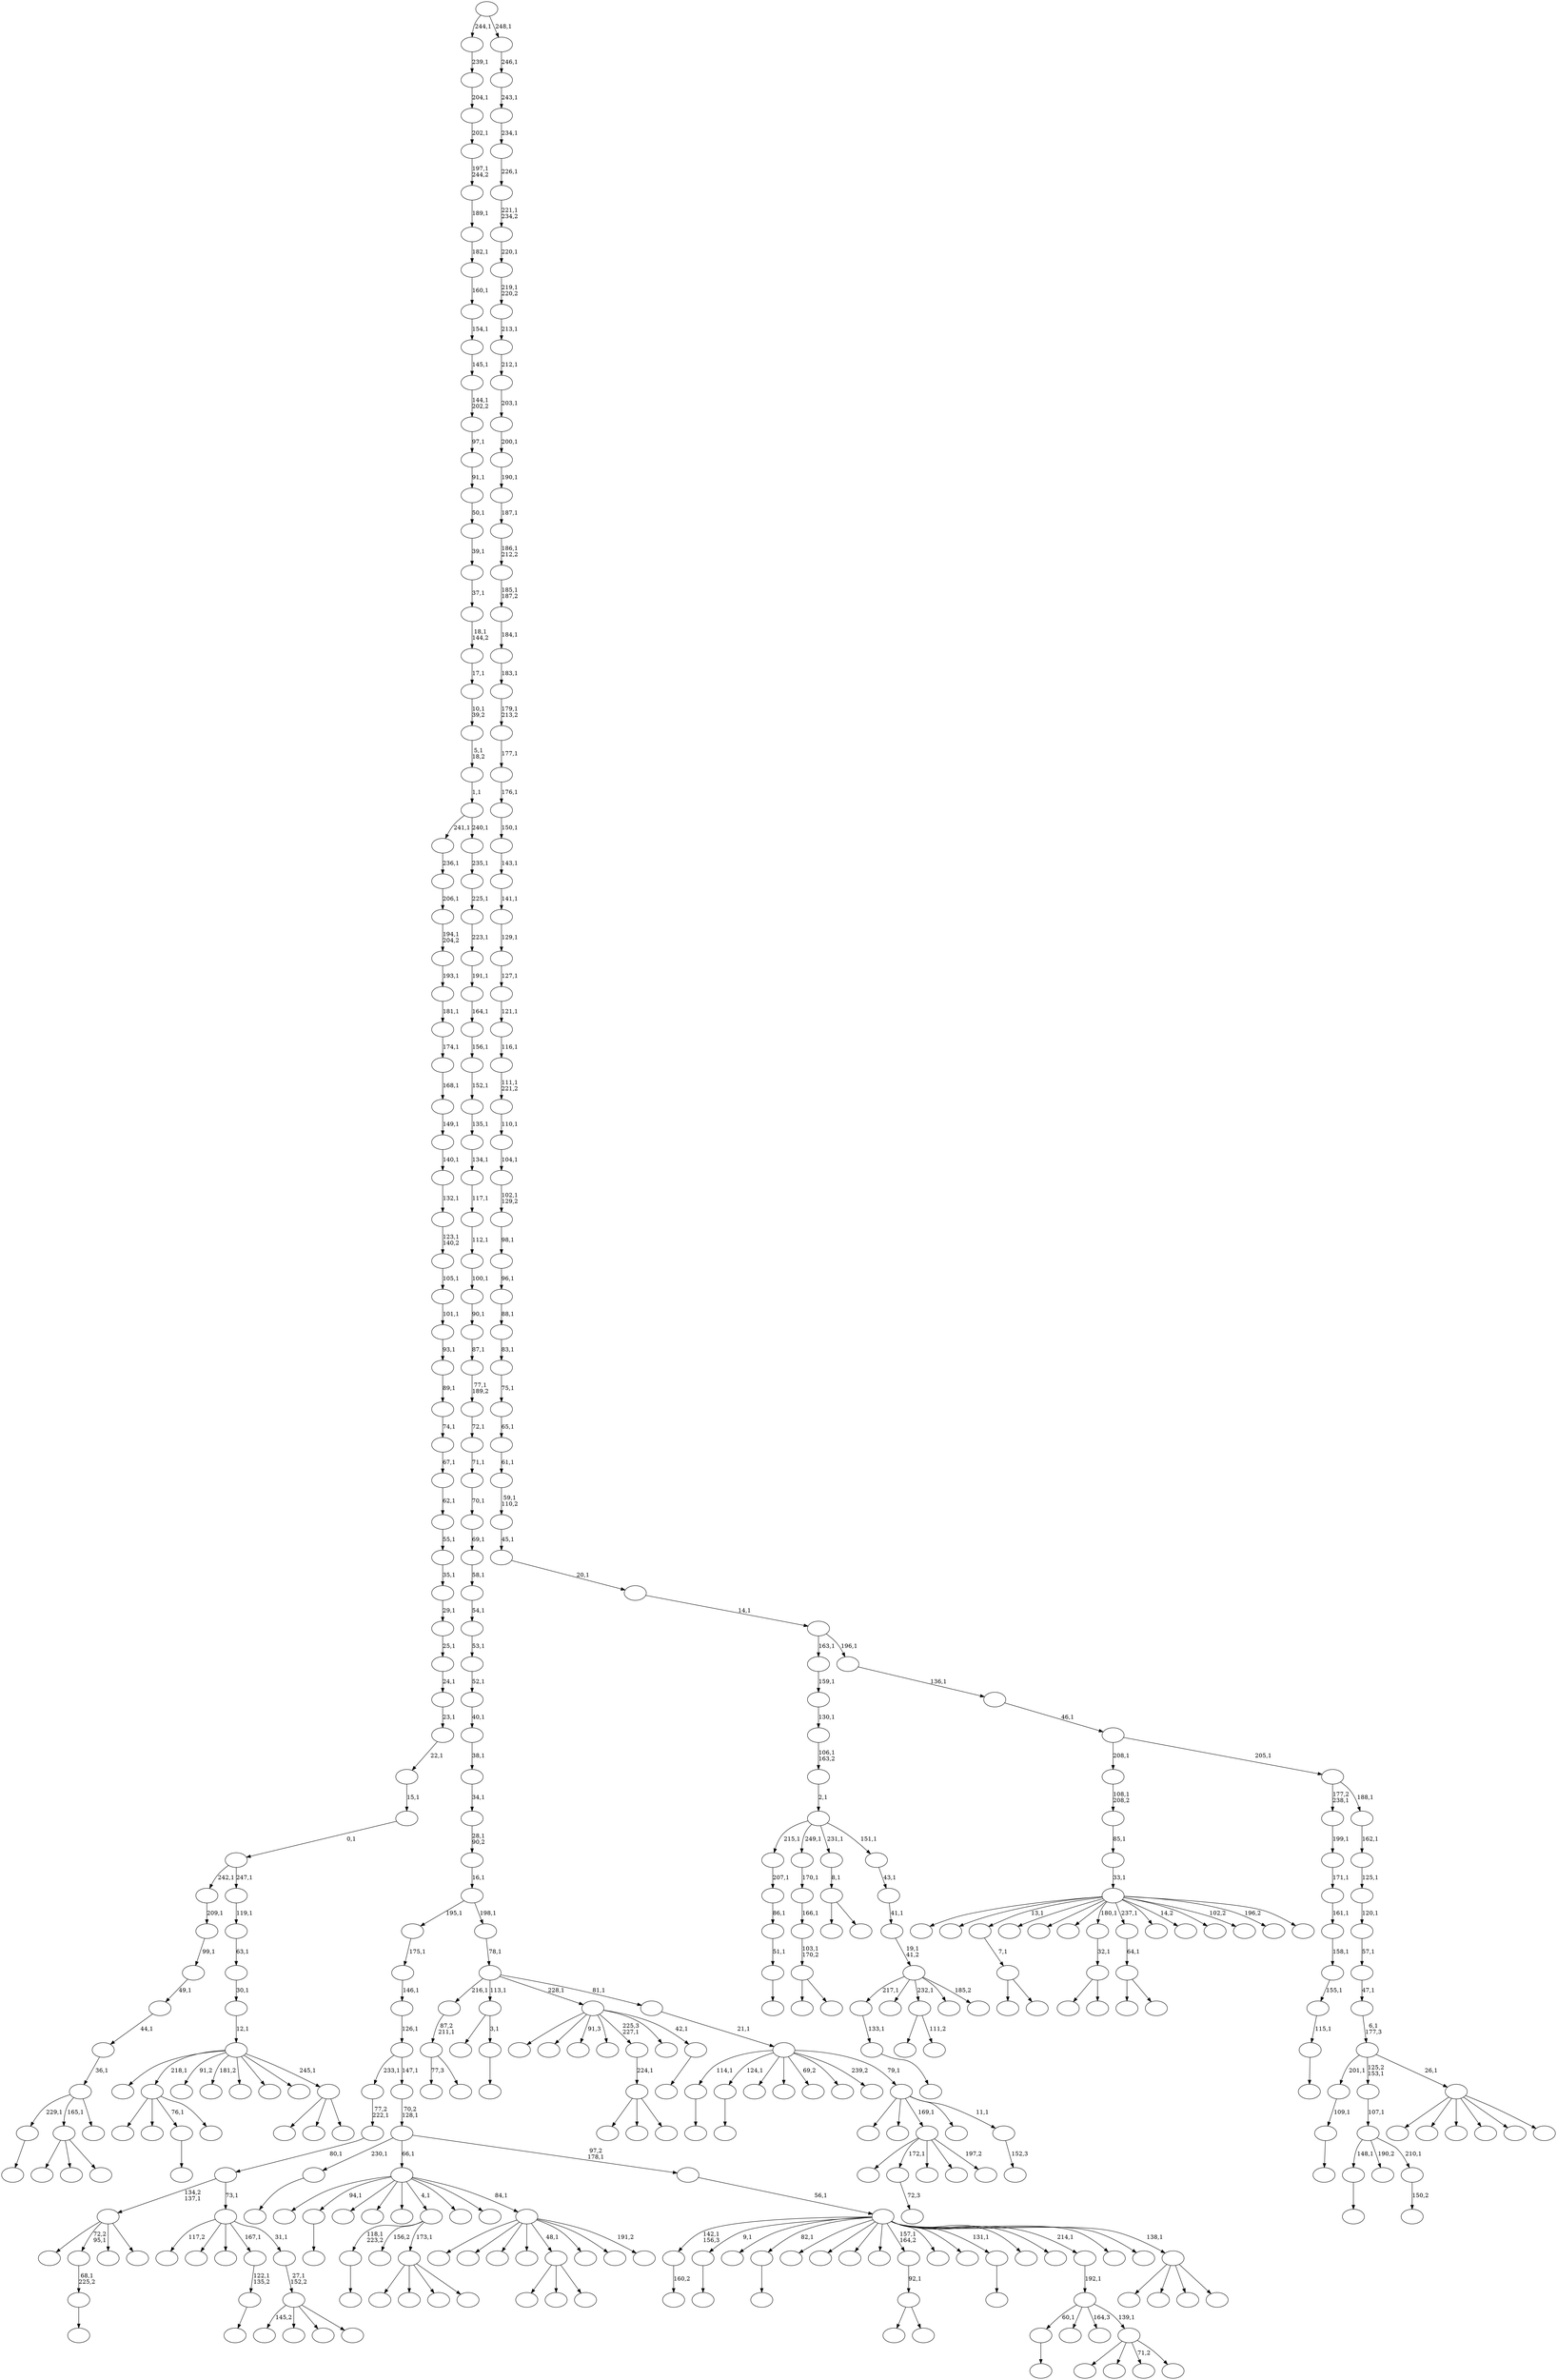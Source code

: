 digraph T {
	400 [label=""]
	399 [label=""]
	398 [label=""]
	397 [label=""]
	396 [label=""]
	395 [label=""]
	394 [label=""]
	393 [label=""]
	392 [label=""]
	391 [label=""]
	390 [label=""]
	389 [label=""]
	388 [label=""]
	387 [label=""]
	386 [label=""]
	385 [label=""]
	384 [label=""]
	383 [label=""]
	382 [label=""]
	381 [label=""]
	380 [label=""]
	379 [label=""]
	378 [label=""]
	377 [label=""]
	376 [label=""]
	375 [label=""]
	374 [label=""]
	373 [label=""]
	372 [label=""]
	371 [label=""]
	370 [label=""]
	369 [label=""]
	368 [label=""]
	367 [label=""]
	366 [label=""]
	365 [label=""]
	364 [label=""]
	363 [label=""]
	362 [label=""]
	361 [label=""]
	360 [label=""]
	359 [label=""]
	358 [label=""]
	357 [label=""]
	356 [label=""]
	355 [label=""]
	354 [label=""]
	353 [label=""]
	352 [label=""]
	351 [label=""]
	350 [label=""]
	349 [label=""]
	348 [label=""]
	347 [label=""]
	346 [label=""]
	345 [label=""]
	344 [label=""]
	343 [label=""]
	342 [label=""]
	341 [label=""]
	340 [label=""]
	339 [label=""]
	338 [label=""]
	337 [label=""]
	336 [label=""]
	335 [label=""]
	334 [label=""]
	333 [label=""]
	332 [label=""]
	331 [label=""]
	330 [label=""]
	329 [label=""]
	328 [label=""]
	327 [label=""]
	326 [label=""]
	325 [label=""]
	324 [label=""]
	323 [label=""]
	322 [label=""]
	321 [label=""]
	320 [label=""]
	319 [label=""]
	318 [label=""]
	317 [label=""]
	316 [label=""]
	315 [label=""]
	314 [label=""]
	313 [label=""]
	312 [label=""]
	311 [label=""]
	310 [label=""]
	309 [label=""]
	308 [label=""]
	307 [label=""]
	306 [label=""]
	305 [label=""]
	304 [label=""]
	303 [label=""]
	302 [label=""]
	301 [label=""]
	300 [label=""]
	299 [label=""]
	298 [label=""]
	297 [label=""]
	296 [label=""]
	295 [label=""]
	294 [label=""]
	293 [label=""]
	292 [label=""]
	291 [label=""]
	290 [label=""]
	289 [label=""]
	288 [label=""]
	287 [label=""]
	286 [label=""]
	285 [label=""]
	284 [label=""]
	283 [label=""]
	282 [label=""]
	281 [label=""]
	280 [label=""]
	279 [label=""]
	278 [label=""]
	277 [label=""]
	276 [label=""]
	275 [label=""]
	274 [label=""]
	273 [label=""]
	272 [label=""]
	271 [label=""]
	270 [label=""]
	269 [label=""]
	268 [label=""]
	267 [label=""]
	266 [label=""]
	265 [label=""]
	264 [label=""]
	263 [label=""]
	262 [label=""]
	261 [label=""]
	260 [label=""]
	259 [label=""]
	258 [label=""]
	257 [label=""]
	256 [label=""]
	255 [label=""]
	254 [label=""]
	253 [label=""]
	252 [label=""]
	251 [label=""]
	250 [label=""]
	249 [label=""]
	248 [label=""]
	247 [label=""]
	246 [label=""]
	245 [label=""]
	244 [label=""]
	243 [label=""]
	242 [label=""]
	241 [label=""]
	240 [label=""]
	239 [label=""]
	238 [label=""]
	237 [label=""]
	236 [label=""]
	235 [label=""]
	234 [label=""]
	233 [label=""]
	232 [label=""]
	231 [label=""]
	230 [label=""]
	229 [label=""]
	228 [label=""]
	227 [label=""]
	226 [label=""]
	225 [label=""]
	224 [label=""]
	223 [label=""]
	222 [label=""]
	221 [label=""]
	220 [label=""]
	219 [label=""]
	218 [label=""]
	217 [label=""]
	216 [label=""]
	215 [label=""]
	214 [label=""]
	213 [label=""]
	212 [label=""]
	211 [label=""]
	210 [label=""]
	209 [label=""]
	208 [label=""]
	207 [label=""]
	206 [label=""]
	205 [label=""]
	204 [label=""]
	203 [label=""]
	202 [label=""]
	201 [label=""]
	200 [label=""]
	199 [label=""]
	198 [label=""]
	197 [label=""]
	196 [label=""]
	195 [label=""]
	194 [label=""]
	193 [label=""]
	192 [label=""]
	191 [label=""]
	190 [label=""]
	189 [label=""]
	188 [label=""]
	187 [label=""]
	186 [label=""]
	185 [label=""]
	184 [label=""]
	183 [label=""]
	182 [label=""]
	181 [label=""]
	180 [label=""]
	179 [label=""]
	178 [label=""]
	177 [label=""]
	176 [label=""]
	175 [label=""]
	174 [label=""]
	173 [label=""]
	172 [label=""]
	171 [label=""]
	170 [label=""]
	169 [label=""]
	168 [label=""]
	167 [label=""]
	166 [label=""]
	165 [label=""]
	164 [label=""]
	163 [label=""]
	162 [label=""]
	161 [label=""]
	160 [label=""]
	159 [label=""]
	158 [label=""]
	157 [label=""]
	156 [label=""]
	155 [label=""]
	154 [label=""]
	153 [label=""]
	152 [label=""]
	151 [label=""]
	150 [label=""]
	149 [label=""]
	148 [label=""]
	147 [label=""]
	146 [label=""]
	145 [label=""]
	144 [label=""]
	143 [label=""]
	142 [label=""]
	141 [label=""]
	140 [label=""]
	139 [label=""]
	138 [label=""]
	137 [label=""]
	136 [label=""]
	135 [label=""]
	134 [label=""]
	133 [label=""]
	132 [label=""]
	131 [label=""]
	130 [label=""]
	129 [label=""]
	128 [label=""]
	127 [label=""]
	126 [label=""]
	125 [label=""]
	124 [label=""]
	123 [label=""]
	122 [label=""]
	121 [label=""]
	120 [label=""]
	119 [label=""]
	118 [label=""]
	117 [label=""]
	116 [label=""]
	115 [label=""]
	114 [label=""]
	113 [label=""]
	112 [label=""]
	111 [label=""]
	110 [label=""]
	109 [label=""]
	108 [label=""]
	107 [label=""]
	106 [label=""]
	105 [label=""]
	104 [label=""]
	103 [label=""]
	102 [label=""]
	101 [label=""]
	100 [label=""]
	99 [label=""]
	98 [label=""]
	97 [label=""]
	96 [label=""]
	95 [label=""]
	94 [label=""]
	93 [label=""]
	92 [label=""]
	91 [label=""]
	90 [label=""]
	89 [label=""]
	88 [label=""]
	87 [label=""]
	86 [label=""]
	85 [label=""]
	84 [label=""]
	83 [label=""]
	82 [label=""]
	81 [label=""]
	80 [label=""]
	79 [label=""]
	78 [label=""]
	77 [label=""]
	76 [label=""]
	75 [label=""]
	74 [label=""]
	73 [label=""]
	72 [label=""]
	71 [label=""]
	70 [label=""]
	69 [label=""]
	68 [label=""]
	67 [label=""]
	66 [label=""]
	65 [label=""]
	64 [label=""]
	63 [label=""]
	62 [label=""]
	61 [label=""]
	60 [label=""]
	59 [label=""]
	58 [label=""]
	57 [label=""]
	56 [label=""]
	55 [label=""]
	54 [label=""]
	53 [label=""]
	52 [label=""]
	51 [label=""]
	50 [label=""]
	49 [label=""]
	48 [label=""]
	47 [label=""]
	46 [label=""]
	45 [label=""]
	44 [label=""]
	43 [label=""]
	42 [label=""]
	41 [label=""]
	40 [label=""]
	39 [label=""]
	38 [label=""]
	37 [label=""]
	36 [label=""]
	35 [label=""]
	34 [label=""]
	33 [label=""]
	32 [label=""]
	31 [label=""]
	30 [label=""]
	29 [label=""]
	28 [label=""]
	27 [label=""]
	26 [label=""]
	25 [label=""]
	24 [label=""]
	23 [label=""]
	22 [label=""]
	21 [label=""]
	20 [label=""]
	19 [label=""]
	18 [label=""]
	17 [label=""]
	16 [label=""]
	15 [label=""]
	14 [label=""]
	13 [label=""]
	12 [label=""]
	11 [label=""]
	10 [label=""]
	9 [label=""]
	8 [label=""]
	7 [label=""]
	6 [label=""]
	5 [label=""]
	4 [label=""]
	3 [label=""]
	2 [label=""]
	1 [label=""]
	0 [label=""]
	399 -> 400 [label="160,2"]
	397 -> 398 [label=""]
	396 -> 397 [label="51,1"]
	395 -> 396 [label="86,1"]
	394 -> 395 [label="207,1"]
	386 -> 387 [label=""]
	380 -> 381 [label=""]
	379 -> 380 [label="115,1"]
	378 -> 379 [label="155,1"]
	377 -> 378 [label="158,1"]
	376 -> 377 [label="161,1"]
	375 -> 376 [label="171,1"]
	374 -> 375 [label="199,1"]
	372 -> 383 [label=""]
	372 -> 373 [label=""]
	371 -> 372 [label="7,1"]
	369 -> 370 [label=""]
	366 -> 367 [label=""]
	363 -> 364 [label=""]
	360 -> 361 [label=""]
	345 -> 346 [label=""]
	343 -> 344 [label=""]
	341 -> 342 [label=""]
	337 -> 338 [label=""]
	336 -> 337 [label="68,1\n225,2"]
	333 -> 334 [label=""]
	332 -> 333 [label="109,1"]
	330 -> 331 [label=""]
	320 -> 321 [label=""]
	317 -> 392 [label=""]
	317 -> 365 [label=""]
	317 -> 318 [label=""]
	303 -> 360 [label="229,1"]
	303 -> 317 [label="165,1"]
	303 -> 304 [label=""]
	302 -> 303 [label="36,1"]
	301 -> 302 [label="44,1"]
	300 -> 301 [label="49,1"]
	299 -> 300 [label="99,1"]
	298 -> 299 [label="209,1"]
	296 -> 297 [label="72,3"]
	294 -> 295 [label=""]
	293 -> 294 [label="133,1"]
	287 -> 384 [label=""]
	287 -> 288 [label=""]
	286 -> 287 [label="103,1\n170,2"]
	285 -> 286 [label="166,1"]
	284 -> 285 [label="170,1"]
	276 -> 357 [label=""]
	276 -> 277 [label=""]
	275 -> 276 [label="32,1"]
	273 -> 307 [label=""]
	273 -> 274 [label=""]
	272 -> 273 [label="92,1"]
	270 -> 390 [label=""]
	270 -> 271 [label=""]
	269 -> 270 [label="8,1"]
	267 -> 385 [label=""]
	267 -> 326 [label=""]
	267 -> 268 [label=""]
	266 -> 267 [label="224,1"]
	263 -> 352 [label=""]
	263 -> 349 [label=""]
	263 -> 280 [label=""]
	263 -> 264 [label=""]
	262 -> 343 [label="118,1\n223,2"]
	262 -> 315 [label="156,2"]
	262 -> 263 [label="173,1"]
	260 -> 348 [label=""]
	260 -> 328 [label=""]
	260 -> 320 [label="76,1"]
	260 -> 261 [label=""]
	250 -> 309 [label=""]
	250 -> 251 [label=""]
	249 -> 250 [label="64,1"]
	247 -> 248 [label=""]
	246 -> 247 [label="122,1\n135,2"]
	242 -> 312 [label="77,3"]
	242 -> 243 [label=""]
	241 -> 242 [label="87,2\n211,1"]
	234 -> 235 [label=""]
	232 -> 351 [label=""]
	232 -> 347 [label=""]
	232 -> 233 [label=""]
	230 -> 368 [label=""]
	230 -> 296 [label="172,1"]
	230 -> 291 [label=""]
	230 -> 259 [label=""]
	230 -> 231 [label="197,2"]
	226 -> 313 [label=""]
	226 -> 227 [label="111,2"]
	219 -> 220 [label=""]
	218 -> 329 [label=""]
	218 -> 219 [label="3,1"]
	214 -> 355 [label=""]
	214 -> 336 [label="72,2\n95,1"]
	214 -> 281 [label=""]
	214 -> 215 [label=""]
	209 -> 210 [label=""]
	203 -> 255 [label="145,2"]
	203 -> 223 [label=""]
	203 -> 207 [label=""]
	203 -> 204 [label=""]
	202 -> 203 [label="27,1\n152,2"]
	201 -> 340 [label="117,2"]
	201 -> 258 [label=""]
	201 -> 252 [label=""]
	201 -> 246 [label="167,1"]
	201 -> 202 [label="31,1"]
	200 -> 214 [label="134,2\n137,1"]
	200 -> 201 [label="73,1"]
	199 -> 200 [label="80,1"]
	198 -> 199 [label="77,2\n222,1"]
	195 -> 196 [label="150,2"]
	194 -> 386 [label="148,1"]
	194 -> 314 [label="190,2"]
	194 -> 195 [label="210,1"]
	193 -> 194 [label="107,1"]
	188 -> 189 [label=""]
	187 -> 362 [label=""]
	187 -> 354 [label=""]
	187 -> 350 [label="91,3"]
	187 -> 324 [label=""]
	187 -> 266 [label="225,3\n227,1"]
	187 -> 206 [label=""]
	187 -> 188 [label="42,1"]
	184 -> 293 [label="217,1"]
	184 -> 283 [label=""]
	184 -> 226 [label="232,1"]
	184 -> 217 [label=""]
	184 -> 185 [label="185,2"]
	183 -> 184 [label="19,1\n41,2"]
	182 -> 183 [label="41,1"]
	181 -> 182 [label="43,1"]
	180 -> 394 [label="215,1"]
	180 -> 284 [label="249,1"]
	180 -> 269 [label="231,1"]
	180 -> 181 [label="151,1"]
	179 -> 180 [label="2,1"]
	178 -> 179 [label="106,1\n163,2"]
	177 -> 178 [label="130,1"]
	176 -> 177 [label="159,1"]
	174 -> 389 [label=""]
	174 -> 359 [label=""]
	174 -> 278 [label="71,2"]
	174 -> 175 [label=""]
	173 -> 366 [label="60,1"]
	173 -> 358 [label=""]
	173 -> 254 [label="164,3"]
	173 -> 174 [label="139,1"]
	172 -> 173 [label="192,1"]
	168 -> 391 [label=""]
	168 -> 388 [label=""]
	168 -> 371 [label="13,1"]
	168 -> 335 [label=""]
	168 -> 323 [label=""]
	168 -> 310 [label=""]
	168 -> 275 [label="180,1"]
	168 -> 249 [label="237,1"]
	168 -> 239 [label=""]
	168 -> 237 [label="14,2"]
	168 -> 229 [label=""]
	168 -> 225 [label="102,2"]
	168 -> 221 [label="196,2"]
	168 -> 169 [label=""]
	167 -> 168 [label="33,1"]
	166 -> 167 [label="85,1"]
	165 -> 166 [label="108,1\n208,2"]
	161 -> 327 [label=""]
	161 -> 319 [label=""]
	161 -> 292 [label=""]
	161 -> 265 [label=""]
	161 -> 232 [label="48,1"]
	161 -> 222 [label=""]
	161 -> 171 [label=""]
	161 -> 162 [label="191,2"]
	160 -> 353 [label=""]
	160 -> 345 [label="94,1"]
	160 -> 339 [label=""]
	160 -> 325 [label=""]
	160 -> 305 [label=""]
	160 -> 262 [label="4,1"]
	160 -> 240 [label=""]
	160 -> 190 [label=""]
	160 -> 161 [label="84,1"]
	158 -> 393 [label=""]
	158 -> 290 [label=""]
	158 -> 159 [label=""]
	157 -> 311 [label=""]
	157 -> 260 [label="218,1"]
	157 -> 257 [label="91,2"]
	157 -> 245 [label="181,2"]
	157 -> 212 [label=""]
	157 -> 205 [label=""]
	157 -> 186 [label=""]
	157 -> 158 [label="245,1"]
	156 -> 157 [label="12,1"]
	155 -> 156 [label="30,1"]
	154 -> 155 [label="63,1"]
	153 -> 154 [label="119,1"]
	152 -> 298 [label="242,1"]
	152 -> 153 [label="247,1"]
	151 -> 152 [label="0,1"]
	150 -> 151 [label="15,1"]
	149 -> 150 [label="22,1"]
	148 -> 149 [label="23,1"]
	147 -> 148 [label="24,1"]
	146 -> 147 [label="25,1"]
	145 -> 146 [label="29,1"]
	144 -> 145 [label="35,1"]
	143 -> 144 [label="55,1"]
	142 -> 143 [label="62,1"]
	141 -> 142 [label="67,1"]
	140 -> 141 [label="74,1"]
	139 -> 140 [label="89,1"]
	138 -> 139 [label="93,1"]
	137 -> 138 [label="101,1"]
	136 -> 137 [label="105,1"]
	135 -> 136 [label="123,1\n140,2"]
	134 -> 135 [label="132,1"]
	133 -> 134 [label="140,1"]
	132 -> 133 [label="149,1"]
	131 -> 132 [label="168,1"]
	130 -> 131 [label="174,1"]
	129 -> 130 [label="181,1"]
	128 -> 129 [label="193,1"]
	127 -> 128 [label="194,1\n204,2"]
	126 -> 127 [label="206,1"]
	125 -> 126 [label="236,1"]
	122 -> 306 [label=""]
	122 -> 224 [label=""]
	122 -> 213 [label=""]
	122 -> 123 [label=""]
	121 -> 399 [label="142,1\n156,3"]
	121 -> 369 [label="9,1"]
	121 -> 356 [label=""]
	121 -> 330 [label="82,1"]
	121 -> 322 [label=""]
	121 -> 316 [label=""]
	121 -> 308 [label=""]
	121 -> 279 [label=""]
	121 -> 272 [label="157,1\n164,2"]
	121 -> 238 [label=""]
	121 -> 216 [label=""]
	121 -> 209 [label="131,1"]
	121 -> 197 [label=""]
	121 -> 191 [label=""]
	121 -> 172 [label="214,1"]
	121 -> 163 [label=""]
	121 -> 124 [label=""]
	121 -> 122 [label="138,1"]
	120 -> 121 [label="56,1"]
	119 -> 234 [label="230,1"]
	119 -> 160 [label="66,1"]
	119 -> 120 [label="97,2\n178,1"]
	118 -> 119 [label="70,2\n128,1"]
	117 -> 198 [label="233,1"]
	117 -> 118 [label="147,1"]
	116 -> 117 [label="126,1"]
	115 -> 116 [label="146,1"]
	114 -> 115 [label="175,1"]
	112 -> 113 [label="152,3"]
	111 -> 289 [label=""]
	111 -> 282 [label=""]
	111 -> 230 [label="169,1"]
	111 -> 208 [label=""]
	111 -> 112 [label="11,1"]
	110 -> 363 [label="114,1"]
	110 -> 341 [label="124,1"]
	110 -> 244 [label=""]
	110 -> 228 [label=""]
	110 -> 211 [label="69,2"]
	110 -> 170 [label=""]
	110 -> 164 [label="239,2"]
	110 -> 111 [label="79,1"]
	109 -> 110 [label="21,1"]
	108 -> 241 [label="216,1"]
	108 -> 218 [label="113,1"]
	108 -> 187 [label="228,1"]
	108 -> 109 [label="81,1"]
	107 -> 108 [label="78,1"]
	106 -> 114 [label="195,1"]
	106 -> 107 [label="198,1"]
	105 -> 106 [label="16,1"]
	104 -> 105 [label="28,1\n90,2"]
	103 -> 104 [label="34,1"]
	102 -> 103 [label="38,1"]
	101 -> 102 [label="40,1"]
	100 -> 101 [label="52,1"]
	99 -> 100 [label="53,1"]
	98 -> 99 [label="54,1"]
	97 -> 98 [label="58,1"]
	96 -> 97 [label="69,1"]
	95 -> 96 [label="70,1"]
	94 -> 95 [label="71,1"]
	93 -> 94 [label="72,1"]
	92 -> 93 [label="77,1\n189,2"]
	91 -> 92 [label="87,1"]
	90 -> 91 [label="90,1"]
	89 -> 90 [label="100,1"]
	88 -> 89 [label="112,1"]
	87 -> 88 [label="117,1"]
	86 -> 87 [label="134,1"]
	85 -> 86 [label="135,1"]
	84 -> 85 [label="152,1"]
	83 -> 84 [label="156,1"]
	82 -> 83 [label="164,1"]
	81 -> 82 [label="191,1"]
	80 -> 81 [label="223,1"]
	79 -> 80 [label="225,1"]
	78 -> 79 [label="235,1"]
	77 -> 125 [label="241,1"]
	77 -> 78 [label="240,1"]
	76 -> 77 [label="1,1"]
	75 -> 76 [label="5,1\n18,2"]
	74 -> 75 [label="10,1\n39,2"]
	73 -> 74 [label="17,1"]
	72 -> 73 [label="18,1\n144,2"]
	71 -> 72 [label="37,1"]
	70 -> 71 [label="39,1"]
	69 -> 70 [label="50,1"]
	68 -> 69 [label="91,1"]
	67 -> 68 [label="97,1"]
	66 -> 67 [label="144,1\n202,2"]
	65 -> 66 [label="145,1"]
	64 -> 65 [label="154,1"]
	63 -> 64 [label="160,1"]
	62 -> 63 [label="182,1"]
	61 -> 62 [label="189,1"]
	60 -> 61 [label="197,1\n244,2"]
	59 -> 60 [label="202,1"]
	58 -> 59 [label="204,1"]
	57 -> 58 [label="239,1"]
	55 -> 382 [label=""]
	55 -> 256 [label=""]
	55 -> 253 [label=""]
	55 -> 236 [label=""]
	55 -> 192 [label=""]
	55 -> 56 [label=""]
	54 -> 332 [label="201,1"]
	54 -> 193 [label="125,2\n153,1"]
	54 -> 55 [label="26,1"]
	53 -> 54 [label="6,1\n177,3"]
	52 -> 53 [label="47,1"]
	51 -> 52 [label="57,1"]
	50 -> 51 [label="120,1"]
	49 -> 50 [label="125,1"]
	48 -> 49 [label="162,1"]
	47 -> 374 [label="177,2\n238,1"]
	47 -> 48 [label="188,1"]
	46 -> 165 [label="208,1"]
	46 -> 47 [label="205,1"]
	45 -> 46 [label="46,1"]
	44 -> 45 [label="136,1"]
	43 -> 176 [label="163,1"]
	43 -> 44 [label="196,1"]
	42 -> 43 [label="14,1"]
	41 -> 42 [label="20,1"]
	40 -> 41 [label="45,1"]
	39 -> 40 [label="59,1\n110,2"]
	38 -> 39 [label="61,1"]
	37 -> 38 [label="65,1"]
	36 -> 37 [label="75,1"]
	35 -> 36 [label="83,1"]
	34 -> 35 [label="88,1"]
	33 -> 34 [label="96,1"]
	32 -> 33 [label="98,1"]
	31 -> 32 [label="102,1\n129,2"]
	30 -> 31 [label="104,1"]
	29 -> 30 [label="110,1"]
	28 -> 29 [label="111,1\n221,2"]
	27 -> 28 [label="116,1"]
	26 -> 27 [label="121,1"]
	25 -> 26 [label="127,1"]
	24 -> 25 [label="129,1"]
	23 -> 24 [label="141,1"]
	22 -> 23 [label="143,1"]
	21 -> 22 [label="150,1"]
	20 -> 21 [label="176,1"]
	19 -> 20 [label="177,1"]
	18 -> 19 [label="179,1\n213,2"]
	17 -> 18 [label="183,1"]
	16 -> 17 [label="184,1"]
	15 -> 16 [label="185,1\n187,2"]
	14 -> 15 [label="186,1\n212,2"]
	13 -> 14 [label="187,1"]
	12 -> 13 [label="190,1"]
	11 -> 12 [label="200,1"]
	10 -> 11 [label="203,1"]
	9 -> 10 [label="212,1"]
	8 -> 9 [label="213,1"]
	7 -> 8 [label="219,1\n220,2"]
	6 -> 7 [label="220,1"]
	5 -> 6 [label="221,1\n234,2"]
	4 -> 5 [label="226,1"]
	3 -> 4 [label="234,1"]
	2 -> 3 [label="243,1"]
	1 -> 2 [label="246,1"]
	0 -> 57 [label="244,1"]
	0 -> 1 [label="248,1"]
}
